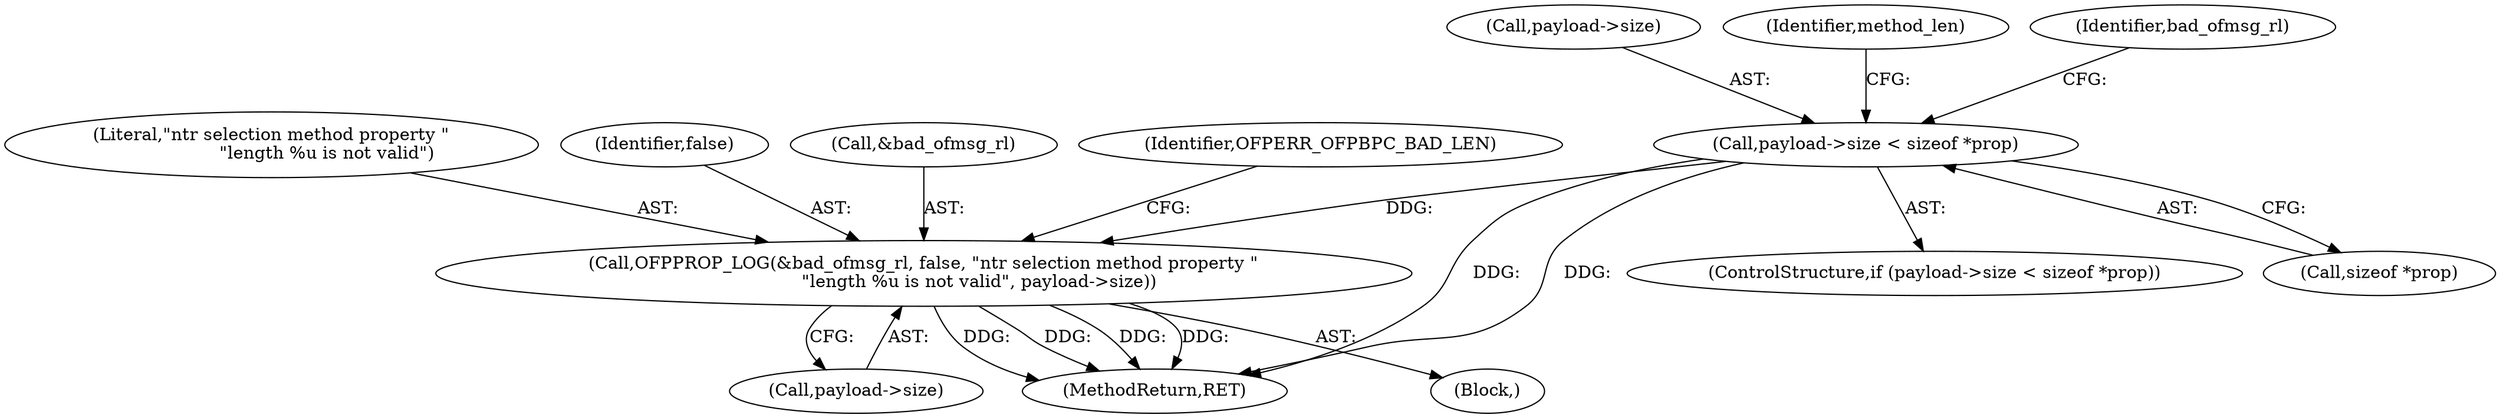 digraph "0_ovs_4af6da3b275b764b1afe194df6499b33d2bf4cde@API" {
"1000155" [label="(Call,payload->size < sizeof *prop)"];
"1000163" [label="(Call,OFPPROP_LOG(&bad_ofmsg_rl, false, \"ntr selection method property \"\n                    \"length %u is not valid\", payload->size))"];
"1000156" [label="(Call,payload->size)"];
"1000168" [label="(Call,payload->size)"];
"1000167" [label="(Literal,\"ntr selection method property \"\n                    \"length %u is not valid\")"];
"1000166" [label="(Identifier,false)"];
"1000155" [label="(Call,payload->size < sizeof *prop)"];
"1000159" [label="(Call,sizeof *prop)"];
"1000154" [label="(ControlStructure,if (payload->size < sizeof *prop))"];
"1000174" [label="(Identifier,method_len)"];
"1000165" [label="(Identifier,bad_ofmsg_rl)"];
"1000287" [label="(MethodReturn,RET)"];
"1000162" [label="(Block,)"];
"1000164" [label="(Call,&bad_ofmsg_rl)"];
"1000172" [label="(Identifier,OFPERR_OFPBPC_BAD_LEN)"];
"1000163" [label="(Call,OFPPROP_LOG(&bad_ofmsg_rl, false, \"ntr selection method property \"\n                    \"length %u is not valid\", payload->size))"];
"1000155" -> "1000154"  [label="AST: "];
"1000155" -> "1000159"  [label="CFG: "];
"1000156" -> "1000155"  [label="AST: "];
"1000159" -> "1000155"  [label="AST: "];
"1000165" -> "1000155"  [label="CFG: "];
"1000174" -> "1000155"  [label="CFG: "];
"1000155" -> "1000287"  [label="DDG: "];
"1000155" -> "1000287"  [label="DDG: "];
"1000155" -> "1000163"  [label="DDG: "];
"1000163" -> "1000162"  [label="AST: "];
"1000163" -> "1000168"  [label="CFG: "];
"1000164" -> "1000163"  [label="AST: "];
"1000166" -> "1000163"  [label="AST: "];
"1000167" -> "1000163"  [label="AST: "];
"1000168" -> "1000163"  [label="AST: "];
"1000172" -> "1000163"  [label="CFG: "];
"1000163" -> "1000287"  [label="DDG: "];
"1000163" -> "1000287"  [label="DDG: "];
"1000163" -> "1000287"  [label="DDG: "];
"1000163" -> "1000287"  [label="DDG: "];
}
